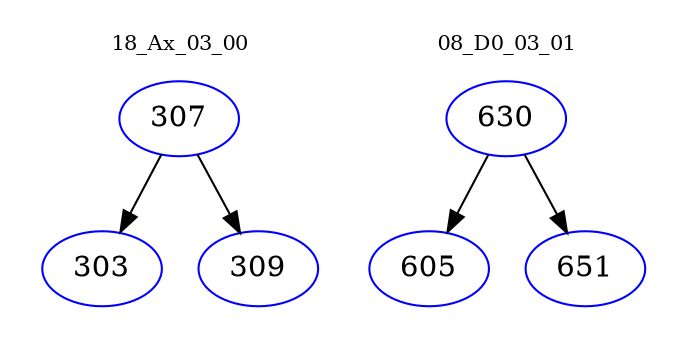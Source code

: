 digraph{
subgraph cluster_0 {
color = white
label = "18_Ax_03_00";
fontsize=10;
T0_307 [label="307", color="blue"]
T0_307 -> T0_303 [color="black"]
T0_303 [label="303", color="blue"]
T0_307 -> T0_309 [color="black"]
T0_309 [label="309", color="blue"]
}
subgraph cluster_1 {
color = white
label = "08_D0_03_01";
fontsize=10;
T1_630 [label="630", color="blue"]
T1_630 -> T1_605 [color="black"]
T1_605 [label="605", color="blue"]
T1_630 -> T1_651 [color="black"]
T1_651 [label="651", color="blue"]
}
}
